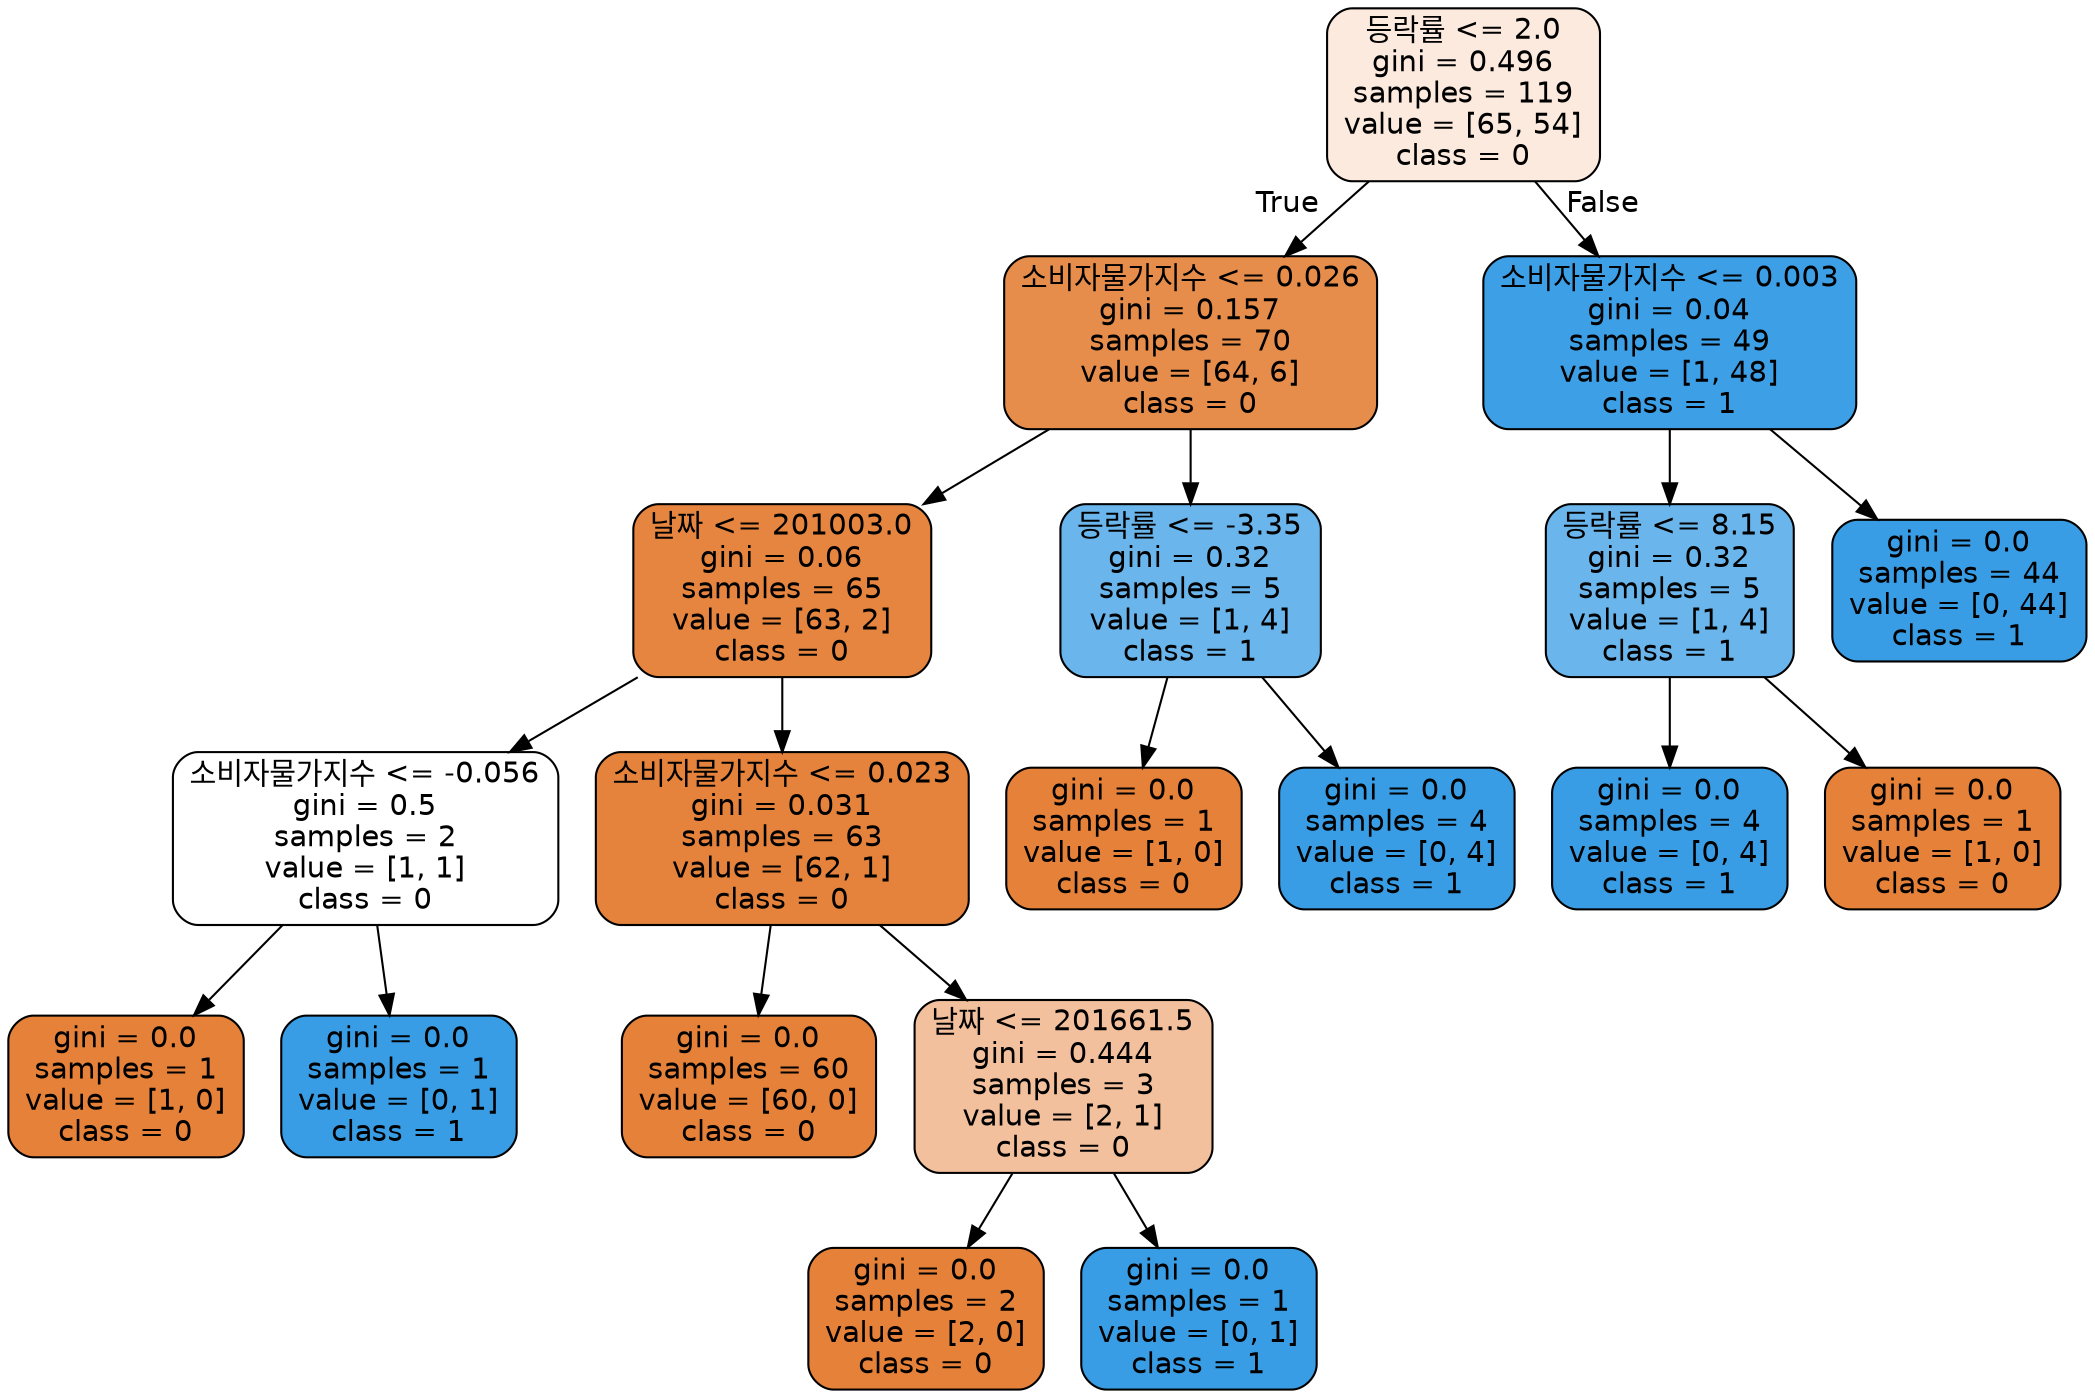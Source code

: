 digraph Tree {
node [shape=box, style="filled, rounded", color="black", fontname="helvetica"] ;
edge [fontname="helvetica"] ;
0 [label="등락률 <= 2.0\ngini = 0.496\nsamples = 119\nvalue = [65, 54]\nclass = 0", fillcolor="#fbeadd"] ;
1 [label="소비자물가지수 <= 0.026\ngini = 0.157\nsamples = 70\nvalue = [64, 6]\nclass = 0", fillcolor="#e78d4c"] ;
0 -> 1 [labeldistance=2.5, labelangle=45, headlabel="True"] ;
2 [label="날짜 <= 201003.0\ngini = 0.06\nsamples = 65\nvalue = [63, 2]\nclass = 0", fillcolor="#e6853f"] ;
1 -> 2 ;
3 [label="소비자물가지수 <= -0.056\ngini = 0.5\nsamples = 2\nvalue = [1, 1]\nclass = 0", fillcolor="#ffffff"] ;
2 -> 3 ;
4 [label="gini = 0.0\nsamples = 1\nvalue = [1, 0]\nclass = 0", fillcolor="#e58139"] ;
3 -> 4 ;
5 [label="gini = 0.0\nsamples = 1\nvalue = [0, 1]\nclass = 1", fillcolor="#399de5"] ;
3 -> 5 ;
6 [label="소비자물가지수 <= 0.023\ngini = 0.031\nsamples = 63\nvalue = [62, 1]\nclass = 0", fillcolor="#e5833c"] ;
2 -> 6 ;
7 [label="gini = 0.0\nsamples = 60\nvalue = [60, 0]\nclass = 0", fillcolor="#e58139"] ;
6 -> 7 ;
8 [label="날짜 <= 201661.5\ngini = 0.444\nsamples = 3\nvalue = [2, 1]\nclass = 0", fillcolor="#f2c09c"] ;
6 -> 8 ;
9 [label="gini = 0.0\nsamples = 2\nvalue = [2, 0]\nclass = 0", fillcolor="#e58139"] ;
8 -> 9 ;
10 [label="gini = 0.0\nsamples = 1\nvalue = [0, 1]\nclass = 1", fillcolor="#399de5"] ;
8 -> 10 ;
11 [label="등락률 <= -3.35\ngini = 0.32\nsamples = 5\nvalue = [1, 4]\nclass = 1", fillcolor="#6ab6ec"] ;
1 -> 11 ;
12 [label="gini = 0.0\nsamples = 1\nvalue = [1, 0]\nclass = 0", fillcolor="#e58139"] ;
11 -> 12 ;
13 [label="gini = 0.0\nsamples = 4\nvalue = [0, 4]\nclass = 1", fillcolor="#399de5"] ;
11 -> 13 ;
14 [label="소비자물가지수 <= 0.003\ngini = 0.04\nsamples = 49\nvalue = [1, 48]\nclass = 1", fillcolor="#3d9fe6"] ;
0 -> 14 [labeldistance=2.5, labelangle=-45, headlabel="False"] ;
15 [label="등락률 <= 8.15\ngini = 0.32\nsamples = 5\nvalue = [1, 4]\nclass = 1", fillcolor="#6ab6ec"] ;
14 -> 15 ;
16 [label="gini = 0.0\nsamples = 4\nvalue = [0, 4]\nclass = 1", fillcolor="#399de5"] ;
15 -> 16 ;
17 [label="gini = 0.0\nsamples = 1\nvalue = [1, 0]\nclass = 0", fillcolor="#e58139"] ;
15 -> 17 ;
18 [label="gini = 0.0\nsamples = 44\nvalue = [0, 44]\nclass = 1", fillcolor="#399de5"] ;
14 -> 18 ;
}
